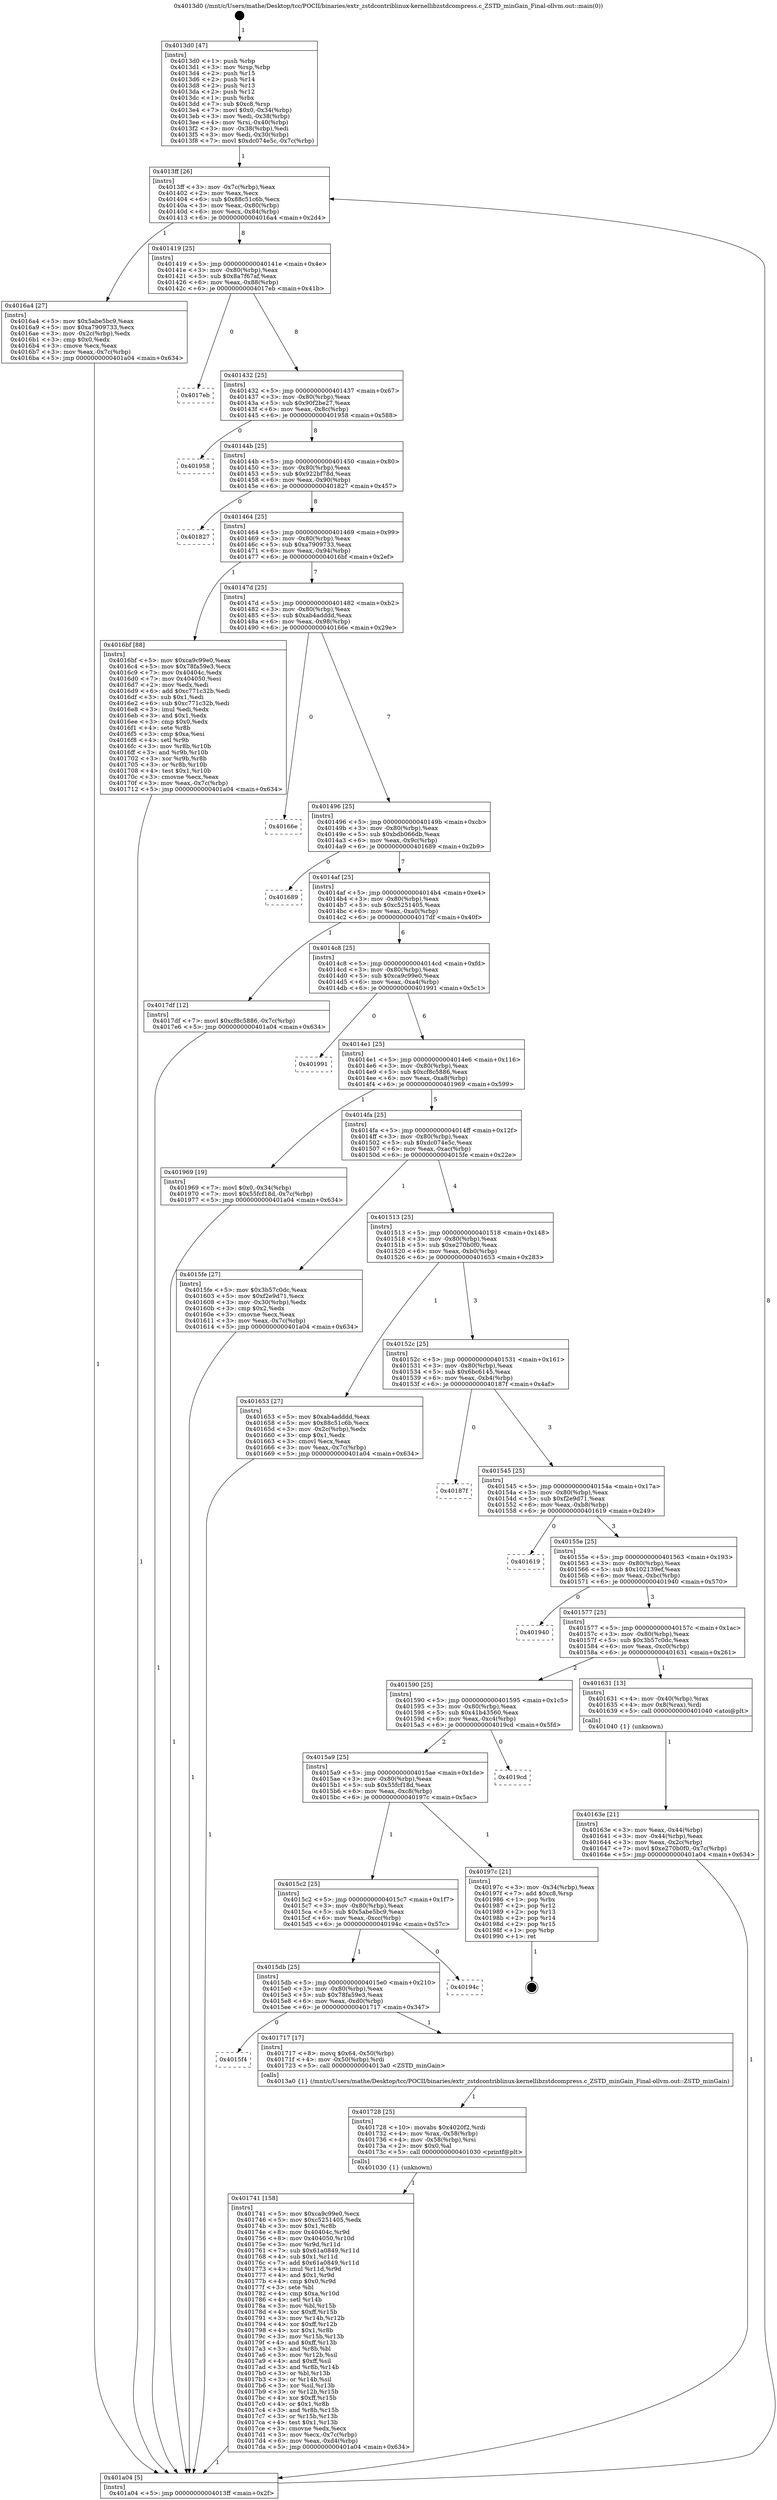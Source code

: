 digraph "0x4013d0" {
  label = "0x4013d0 (/mnt/c/Users/mathe/Desktop/tcc/POCII/binaries/extr_zstdcontriblinux-kernellibzstdcompress.c_ZSTD_minGain_Final-ollvm.out::main(0))"
  labelloc = "t"
  node[shape=record]

  Entry [label="",width=0.3,height=0.3,shape=circle,fillcolor=black,style=filled]
  "0x4013ff" [label="{
     0x4013ff [26]\l
     | [instrs]\l
     &nbsp;&nbsp;0x4013ff \<+3\>: mov -0x7c(%rbp),%eax\l
     &nbsp;&nbsp;0x401402 \<+2\>: mov %eax,%ecx\l
     &nbsp;&nbsp;0x401404 \<+6\>: sub $0x88c51c6b,%ecx\l
     &nbsp;&nbsp;0x40140a \<+3\>: mov %eax,-0x80(%rbp)\l
     &nbsp;&nbsp;0x40140d \<+6\>: mov %ecx,-0x84(%rbp)\l
     &nbsp;&nbsp;0x401413 \<+6\>: je 00000000004016a4 \<main+0x2d4\>\l
  }"]
  "0x4016a4" [label="{
     0x4016a4 [27]\l
     | [instrs]\l
     &nbsp;&nbsp;0x4016a4 \<+5\>: mov $0x5abe5bc9,%eax\l
     &nbsp;&nbsp;0x4016a9 \<+5\>: mov $0xa7909733,%ecx\l
     &nbsp;&nbsp;0x4016ae \<+3\>: mov -0x2c(%rbp),%edx\l
     &nbsp;&nbsp;0x4016b1 \<+3\>: cmp $0x0,%edx\l
     &nbsp;&nbsp;0x4016b4 \<+3\>: cmove %ecx,%eax\l
     &nbsp;&nbsp;0x4016b7 \<+3\>: mov %eax,-0x7c(%rbp)\l
     &nbsp;&nbsp;0x4016ba \<+5\>: jmp 0000000000401a04 \<main+0x634\>\l
  }"]
  "0x401419" [label="{
     0x401419 [25]\l
     | [instrs]\l
     &nbsp;&nbsp;0x401419 \<+5\>: jmp 000000000040141e \<main+0x4e\>\l
     &nbsp;&nbsp;0x40141e \<+3\>: mov -0x80(%rbp),%eax\l
     &nbsp;&nbsp;0x401421 \<+5\>: sub $0x8a7f67af,%eax\l
     &nbsp;&nbsp;0x401426 \<+6\>: mov %eax,-0x88(%rbp)\l
     &nbsp;&nbsp;0x40142c \<+6\>: je 00000000004017eb \<main+0x41b\>\l
  }"]
  Exit [label="",width=0.3,height=0.3,shape=circle,fillcolor=black,style=filled,peripheries=2]
  "0x4017eb" [label="{
     0x4017eb\l
  }", style=dashed]
  "0x401432" [label="{
     0x401432 [25]\l
     | [instrs]\l
     &nbsp;&nbsp;0x401432 \<+5\>: jmp 0000000000401437 \<main+0x67\>\l
     &nbsp;&nbsp;0x401437 \<+3\>: mov -0x80(%rbp),%eax\l
     &nbsp;&nbsp;0x40143a \<+5\>: sub $0x90f2be27,%eax\l
     &nbsp;&nbsp;0x40143f \<+6\>: mov %eax,-0x8c(%rbp)\l
     &nbsp;&nbsp;0x401445 \<+6\>: je 0000000000401958 \<main+0x588\>\l
  }"]
  "0x401741" [label="{
     0x401741 [158]\l
     | [instrs]\l
     &nbsp;&nbsp;0x401741 \<+5\>: mov $0xca9c99e0,%ecx\l
     &nbsp;&nbsp;0x401746 \<+5\>: mov $0xc5251405,%edx\l
     &nbsp;&nbsp;0x40174b \<+3\>: mov $0x1,%r8b\l
     &nbsp;&nbsp;0x40174e \<+8\>: mov 0x40404c,%r9d\l
     &nbsp;&nbsp;0x401756 \<+8\>: mov 0x404050,%r10d\l
     &nbsp;&nbsp;0x40175e \<+3\>: mov %r9d,%r11d\l
     &nbsp;&nbsp;0x401761 \<+7\>: sub $0x61a0849,%r11d\l
     &nbsp;&nbsp;0x401768 \<+4\>: sub $0x1,%r11d\l
     &nbsp;&nbsp;0x40176c \<+7\>: add $0x61a0849,%r11d\l
     &nbsp;&nbsp;0x401773 \<+4\>: imul %r11d,%r9d\l
     &nbsp;&nbsp;0x401777 \<+4\>: and $0x1,%r9d\l
     &nbsp;&nbsp;0x40177b \<+4\>: cmp $0x0,%r9d\l
     &nbsp;&nbsp;0x40177f \<+3\>: sete %bl\l
     &nbsp;&nbsp;0x401782 \<+4\>: cmp $0xa,%r10d\l
     &nbsp;&nbsp;0x401786 \<+4\>: setl %r14b\l
     &nbsp;&nbsp;0x40178a \<+3\>: mov %bl,%r15b\l
     &nbsp;&nbsp;0x40178d \<+4\>: xor $0xff,%r15b\l
     &nbsp;&nbsp;0x401791 \<+3\>: mov %r14b,%r12b\l
     &nbsp;&nbsp;0x401794 \<+4\>: xor $0xff,%r12b\l
     &nbsp;&nbsp;0x401798 \<+4\>: xor $0x1,%r8b\l
     &nbsp;&nbsp;0x40179c \<+3\>: mov %r15b,%r13b\l
     &nbsp;&nbsp;0x40179f \<+4\>: and $0xff,%r13b\l
     &nbsp;&nbsp;0x4017a3 \<+3\>: and %r8b,%bl\l
     &nbsp;&nbsp;0x4017a6 \<+3\>: mov %r12b,%sil\l
     &nbsp;&nbsp;0x4017a9 \<+4\>: and $0xff,%sil\l
     &nbsp;&nbsp;0x4017ad \<+3\>: and %r8b,%r14b\l
     &nbsp;&nbsp;0x4017b0 \<+3\>: or %bl,%r13b\l
     &nbsp;&nbsp;0x4017b3 \<+3\>: or %r14b,%sil\l
     &nbsp;&nbsp;0x4017b6 \<+3\>: xor %sil,%r13b\l
     &nbsp;&nbsp;0x4017b9 \<+3\>: or %r12b,%r15b\l
     &nbsp;&nbsp;0x4017bc \<+4\>: xor $0xff,%r15b\l
     &nbsp;&nbsp;0x4017c0 \<+4\>: or $0x1,%r8b\l
     &nbsp;&nbsp;0x4017c4 \<+3\>: and %r8b,%r15b\l
     &nbsp;&nbsp;0x4017c7 \<+3\>: or %r15b,%r13b\l
     &nbsp;&nbsp;0x4017ca \<+4\>: test $0x1,%r13b\l
     &nbsp;&nbsp;0x4017ce \<+3\>: cmovne %edx,%ecx\l
     &nbsp;&nbsp;0x4017d1 \<+3\>: mov %ecx,-0x7c(%rbp)\l
     &nbsp;&nbsp;0x4017d4 \<+6\>: mov %eax,-0xd4(%rbp)\l
     &nbsp;&nbsp;0x4017da \<+5\>: jmp 0000000000401a04 \<main+0x634\>\l
  }"]
  "0x401958" [label="{
     0x401958\l
  }", style=dashed]
  "0x40144b" [label="{
     0x40144b [25]\l
     | [instrs]\l
     &nbsp;&nbsp;0x40144b \<+5\>: jmp 0000000000401450 \<main+0x80\>\l
     &nbsp;&nbsp;0x401450 \<+3\>: mov -0x80(%rbp),%eax\l
     &nbsp;&nbsp;0x401453 \<+5\>: sub $0x922bf78d,%eax\l
     &nbsp;&nbsp;0x401458 \<+6\>: mov %eax,-0x90(%rbp)\l
     &nbsp;&nbsp;0x40145e \<+6\>: je 0000000000401827 \<main+0x457\>\l
  }"]
  "0x401728" [label="{
     0x401728 [25]\l
     | [instrs]\l
     &nbsp;&nbsp;0x401728 \<+10\>: movabs $0x4020f2,%rdi\l
     &nbsp;&nbsp;0x401732 \<+4\>: mov %rax,-0x58(%rbp)\l
     &nbsp;&nbsp;0x401736 \<+4\>: mov -0x58(%rbp),%rsi\l
     &nbsp;&nbsp;0x40173a \<+2\>: mov $0x0,%al\l
     &nbsp;&nbsp;0x40173c \<+5\>: call 0000000000401030 \<printf@plt\>\l
     | [calls]\l
     &nbsp;&nbsp;0x401030 \{1\} (unknown)\l
  }"]
  "0x401827" [label="{
     0x401827\l
  }", style=dashed]
  "0x401464" [label="{
     0x401464 [25]\l
     | [instrs]\l
     &nbsp;&nbsp;0x401464 \<+5\>: jmp 0000000000401469 \<main+0x99\>\l
     &nbsp;&nbsp;0x401469 \<+3\>: mov -0x80(%rbp),%eax\l
     &nbsp;&nbsp;0x40146c \<+5\>: sub $0xa7909733,%eax\l
     &nbsp;&nbsp;0x401471 \<+6\>: mov %eax,-0x94(%rbp)\l
     &nbsp;&nbsp;0x401477 \<+6\>: je 00000000004016bf \<main+0x2ef\>\l
  }"]
  "0x4015f4" [label="{
     0x4015f4\l
  }", style=dashed]
  "0x4016bf" [label="{
     0x4016bf [88]\l
     | [instrs]\l
     &nbsp;&nbsp;0x4016bf \<+5\>: mov $0xca9c99e0,%eax\l
     &nbsp;&nbsp;0x4016c4 \<+5\>: mov $0x78fa59e3,%ecx\l
     &nbsp;&nbsp;0x4016c9 \<+7\>: mov 0x40404c,%edx\l
     &nbsp;&nbsp;0x4016d0 \<+7\>: mov 0x404050,%esi\l
     &nbsp;&nbsp;0x4016d7 \<+2\>: mov %edx,%edi\l
     &nbsp;&nbsp;0x4016d9 \<+6\>: add $0xc771c32b,%edi\l
     &nbsp;&nbsp;0x4016df \<+3\>: sub $0x1,%edi\l
     &nbsp;&nbsp;0x4016e2 \<+6\>: sub $0xc771c32b,%edi\l
     &nbsp;&nbsp;0x4016e8 \<+3\>: imul %edi,%edx\l
     &nbsp;&nbsp;0x4016eb \<+3\>: and $0x1,%edx\l
     &nbsp;&nbsp;0x4016ee \<+3\>: cmp $0x0,%edx\l
     &nbsp;&nbsp;0x4016f1 \<+4\>: sete %r8b\l
     &nbsp;&nbsp;0x4016f5 \<+3\>: cmp $0xa,%esi\l
     &nbsp;&nbsp;0x4016f8 \<+4\>: setl %r9b\l
     &nbsp;&nbsp;0x4016fc \<+3\>: mov %r8b,%r10b\l
     &nbsp;&nbsp;0x4016ff \<+3\>: and %r9b,%r10b\l
     &nbsp;&nbsp;0x401702 \<+3\>: xor %r9b,%r8b\l
     &nbsp;&nbsp;0x401705 \<+3\>: or %r8b,%r10b\l
     &nbsp;&nbsp;0x401708 \<+4\>: test $0x1,%r10b\l
     &nbsp;&nbsp;0x40170c \<+3\>: cmovne %ecx,%eax\l
     &nbsp;&nbsp;0x40170f \<+3\>: mov %eax,-0x7c(%rbp)\l
     &nbsp;&nbsp;0x401712 \<+5\>: jmp 0000000000401a04 \<main+0x634\>\l
  }"]
  "0x40147d" [label="{
     0x40147d [25]\l
     | [instrs]\l
     &nbsp;&nbsp;0x40147d \<+5\>: jmp 0000000000401482 \<main+0xb2\>\l
     &nbsp;&nbsp;0x401482 \<+3\>: mov -0x80(%rbp),%eax\l
     &nbsp;&nbsp;0x401485 \<+5\>: sub $0xab4adddd,%eax\l
     &nbsp;&nbsp;0x40148a \<+6\>: mov %eax,-0x98(%rbp)\l
     &nbsp;&nbsp;0x401490 \<+6\>: je 000000000040166e \<main+0x29e\>\l
  }"]
  "0x401717" [label="{
     0x401717 [17]\l
     | [instrs]\l
     &nbsp;&nbsp;0x401717 \<+8\>: movq $0x64,-0x50(%rbp)\l
     &nbsp;&nbsp;0x40171f \<+4\>: mov -0x50(%rbp),%rdi\l
     &nbsp;&nbsp;0x401723 \<+5\>: call 00000000004013a0 \<ZSTD_minGain\>\l
     | [calls]\l
     &nbsp;&nbsp;0x4013a0 \{1\} (/mnt/c/Users/mathe/Desktop/tcc/POCII/binaries/extr_zstdcontriblinux-kernellibzstdcompress.c_ZSTD_minGain_Final-ollvm.out::ZSTD_minGain)\l
  }"]
  "0x40166e" [label="{
     0x40166e\l
  }", style=dashed]
  "0x401496" [label="{
     0x401496 [25]\l
     | [instrs]\l
     &nbsp;&nbsp;0x401496 \<+5\>: jmp 000000000040149b \<main+0xcb\>\l
     &nbsp;&nbsp;0x40149b \<+3\>: mov -0x80(%rbp),%eax\l
     &nbsp;&nbsp;0x40149e \<+5\>: sub $0xbdb066db,%eax\l
     &nbsp;&nbsp;0x4014a3 \<+6\>: mov %eax,-0x9c(%rbp)\l
     &nbsp;&nbsp;0x4014a9 \<+6\>: je 0000000000401689 \<main+0x2b9\>\l
  }"]
  "0x4015db" [label="{
     0x4015db [25]\l
     | [instrs]\l
     &nbsp;&nbsp;0x4015db \<+5\>: jmp 00000000004015e0 \<main+0x210\>\l
     &nbsp;&nbsp;0x4015e0 \<+3\>: mov -0x80(%rbp),%eax\l
     &nbsp;&nbsp;0x4015e3 \<+5\>: sub $0x78fa59e3,%eax\l
     &nbsp;&nbsp;0x4015e8 \<+6\>: mov %eax,-0xd0(%rbp)\l
     &nbsp;&nbsp;0x4015ee \<+6\>: je 0000000000401717 \<main+0x347\>\l
  }"]
  "0x401689" [label="{
     0x401689\l
  }", style=dashed]
  "0x4014af" [label="{
     0x4014af [25]\l
     | [instrs]\l
     &nbsp;&nbsp;0x4014af \<+5\>: jmp 00000000004014b4 \<main+0xe4\>\l
     &nbsp;&nbsp;0x4014b4 \<+3\>: mov -0x80(%rbp),%eax\l
     &nbsp;&nbsp;0x4014b7 \<+5\>: sub $0xc5251405,%eax\l
     &nbsp;&nbsp;0x4014bc \<+6\>: mov %eax,-0xa0(%rbp)\l
     &nbsp;&nbsp;0x4014c2 \<+6\>: je 00000000004017df \<main+0x40f\>\l
  }"]
  "0x40194c" [label="{
     0x40194c\l
  }", style=dashed]
  "0x4017df" [label="{
     0x4017df [12]\l
     | [instrs]\l
     &nbsp;&nbsp;0x4017df \<+7\>: movl $0xcf8c5886,-0x7c(%rbp)\l
     &nbsp;&nbsp;0x4017e6 \<+5\>: jmp 0000000000401a04 \<main+0x634\>\l
  }"]
  "0x4014c8" [label="{
     0x4014c8 [25]\l
     | [instrs]\l
     &nbsp;&nbsp;0x4014c8 \<+5\>: jmp 00000000004014cd \<main+0xfd\>\l
     &nbsp;&nbsp;0x4014cd \<+3\>: mov -0x80(%rbp),%eax\l
     &nbsp;&nbsp;0x4014d0 \<+5\>: sub $0xca9c99e0,%eax\l
     &nbsp;&nbsp;0x4014d5 \<+6\>: mov %eax,-0xa4(%rbp)\l
     &nbsp;&nbsp;0x4014db \<+6\>: je 0000000000401991 \<main+0x5c1\>\l
  }"]
  "0x4015c2" [label="{
     0x4015c2 [25]\l
     | [instrs]\l
     &nbsp;&nbsp;0x4015c2 \<+5\>: jmp 00000000004015c7 \<main+0x1f7\>\l
     &nbsp;&nbsp;0x4015c7 \<+3\>: mov -0x80(%rbp),%eax\l
     &nbsp;&nbsp;0x4015ca \<+5\>: sub $0x5abe5bc9,%eax\l
     &nbsp;&nbsp;0x4015cf \<+6\>: mov %eax,-0xcc(%rbp)\l
     &nbsp;&nbsp;0x4015d5 \<+6\>: je 000000000040194c \<main+0x57c\>\l
  }"]
  "0x401991" [label="{
     0x401991\l
  }", style=dashed]
  "0x4014e1" [label="{
     0x4014e1 [25]\l
     | [instrs]\l
     &nbsp;&nbsp;0x4014e1 \<+5\>: jmp 00000000004014e6 \<main+0x116\>\l
     &nbsp;&nbsp;0x4014e6 \<+3\>: mov -0x80(%rbp),%eax\l
     &nbsp;&nbsp;0x4014e9 \<+5\>: sub $0xcf8c5886,%eax\l
     &nbsp;&nbsp;0x4014ee \<+6\>: mov %eax,-0xa8(%rbp)\l
     &nbsp;&nbsp;0x4014f4 \<+6\>: je 0000000000401969 \<main+0x599\>\l
  }"]
  "0x40197c" [label="{
     0x40197c [21]\l
     | [instrs]\l
     &nbsp;&nbsp;0x40197c \<+3\>: mov -0x34(%rbp),%eax\l
     &nbsp;&nbsp;0x40197f \<+7\>: add $0xc8,%rsp\l
     &nbsp;&nbsp;0x401986 \<+1\>: pop %rbx\l
     &nbsp;&nbsp;0x401987 \<+2\>: pop %r12\l
     &nbsp;&nbsp;0x401989 \<+2\>: pop %r13\l
     &nbsp;&nbsp;0x40198b \<+2\>: pop %r14\l
     &nbsp;&nbsp;0x40198d \<+2\>: pop %r15\l
     &nbsp;&nbsp;0x40198f \<+1\>: pop %rbp\l
     &nbsp;&nbsp;0x401990 \<+1\>: ret\l
  }"]
  "0x401969" [label="{
     0x401969 [19]\l
     | [instrs]\l
     &nbsp;&nbsp;0x401969 \<+7\>: movl $0x0,-0x34(%rbp)\l
     &nbsp;&nbsp;0x401970 \<+7\>: movl $0x55fcf18d,-0x7c(%rbp)\l
     &nbsp;&nbsp;0x401977 \<+5\>: jmp 0000000000401a04 \<main+0x634\>\l
  }"]
  "0x4014fa" [label="{
     0x4014fa [25]\l
     | [instrs]\l
     &nbsp;&nbsp;0x4014fa \<+5\>: jmp 00000000004014ff \<main+0x12f\>\l
     &nbsp;&nbsp;0x4014ff \<+3\>: mov -0x80(%rbp),%eax\l
     &nbsp;&nbsp;0x401502 \<+5\>: sub $0xdc074e5c,%eax\l
     &nbsp;&nbsp;0x401507 \<+6\>: mov %eax,-0xac(%rbp)\l
     &nbsp;&nbsp;0x40150d \<+6\>: je 00000000004015fe \<main+0x22e\>\l
  }"]
  "0x4015a9" [label="{
     0x4015a9 [25]\l
     | [instrs]\l
     &nbsp;&nbsp;0x4015a9 \<+5\>: jmp 00000000004015ae \<main+0x1de\>\l
     &nbsp;&nbsp;0x4015ae \<+3\>: mov -0x80(%rbp),%eax\l
     &nbsp;&nbsp;0x4015b1 \<+5\>: sub $0x55fcf18d,%eax\l
     &nbsp;&nbsp;0x4015b6 \<+6\>: mov %eax,-0xc8(%rbp)\l
     &nbsp;&nbsp;0x4015bc \<+6\>: je 000000000040197c \<main+0x5ac\>\l
  }"]
  "0x4015fe" [label="{
     0x4015fe [27]\l
     | [instrs]\l
     &nbsp;&nbsp;0x4015fe \<+5\>: mov $0x3b57c0dc,%eax\l
     &nbsp;&nbsp;0x401603 \<+5\>: mov $0xf2e9d71,%ecx\l
     &nbsp;&nbsp;0x401608 \<+3\>: mov -0x30(%rbp),%edx\l
     &nbsp;&nbsp;0x40160b \<+3\>: cmp $0x2,%edx\l
     &nbsp;&nbsp;0x40160e \<+3\>: cmovne %ecx,%eax\l
     &nbsp;&nbsp;0x401611 \<+3\>: mov %eax,-0x7c(%rbp)\l
     &nbsp;&nbsp;0x401614 \<+5\>: jmp 0000000000401a04 \<main+0x634\>\l
  }"]
  "0x401513" [label="{
     0x401513 [25]\l
     | [instrs]\l
     &nbsp;&nbsp;0x401513 \<+5\>: jmp 0000000000401518 \<main+0x148\>\l
     &nbsp;&nbsp;0x401518 \<+3\>: mov -0x80(%rbp),%eax\l
     &nbsp;&nbsp;0x40151b \<+5\>: sub $0xe270b0f0,%eax\l
     &nbsp;&nbsp;0x401520 \<+6\>: mov %eax,-0xb0(%rbp)\l
     &nbsp;&nbsp;0x401526 \<+6\>: je 0000000000401653 \<main+0x283\>\l
  }"]
  "0x401a04" [label="{
     0x401a04 [5]\l
     | [instrs]\l
     &nbsp;&nbsp;0x401a04 \<+5\>: jmp 00000000004013ff \<main+0x2f\>\l
  }"]
  "0x4013d0" [label="{
     0x4013d0 [47]\l
     | [instrs]\l
     &nbsp;&nbsp;0x4013d0 \<+1\>: push %rbp\l
     &nbsp;&nbsp;0x4013d1 \<+3\>: mov %rsp,%rbp\l
     &nbsp;&nbsp;0x4013d4 \<+2\>: push %r15\l
     &nbsp;&nbsp;0x4013d6 \<+2\>: push %r14\l
     &nbsp;&nbsp;0x4013d8 \<+2\>: push %r13\l
     &nbsp;&nbsp;0x4013da \<+2\>: push %r12\l
     &nbsp;&nbsp;0x4013dc \<+1\>: push %rbx\l
     &nbsp;&nbsp;0x4013dd \<+7\>: sub $0xc8,%rsp\l
     &nbsp;&nbsp;0x4013e4 \<+7\>: movl $0x0,-0x34(%rbp)\l
     &nbsp;&nbsp;0x4013eb \<+3\>: mov %edi,-0x38(%rbp)\l
     &nbsp;&nbsp;0x4013ee \<+4\>: mov %rsi,-0x40(%rbp)\l
     &nbsp;&nbsp;0x4013f2 \<+3\>: mov -0x38(%rbp),%edi\l
     &nbsp;&nbsp;0x4013f5 \<+3\>: mov %edi,-0x30(%rbp)\l
     &nbsp;&nbsp;0x4013f8 \<+7\>: movl $0xdc074e5c,-0x7c(%rbp)\l
  }"]
  "0x4019cd" [label="{
     0x4019cd\l
  }", style=dashed]
  "0x401653" [label="{
     0x401653 [27]\l
     | [instrs]\l
     &nbsp;&nbsp;0x401653 \<+5\>: mov $0xab4adddd,%eax\l
     &nbsp;&nbsp;0x401658 \<+5\>: mov $0x88c51c6b,%ecx\l
     &nbsp;&nbsp;0x40165d \<+3\>: mov -0x2c(%rbp),%edx\l
     &nbsp;&nbsp;0x401660 \<+3\>: cmp $0x1,%edx\l
     &nbsp;&nbsp;0x401663 \<+3\>: cmovl %ecx,%eax\l
     &nbsp;&nbsp;0x401666 \<+3\>: mov %eax,-0x7c(%rbp)\l
     &nbsp;&nbsp;0x401669 \<+5\>: jmp 0000000000401a04 \<main+0x634\>\l
  }"]
  "0x40152c" [label="{
     0x40152c [25]\l
     | [instrs]\l
     &nbsp;&nbsp;0x40152c \<+5\>: jmp 0000000000401531 \<main+0x161\>\l
     &nbsp;&nbsp;0x401531 \<+3\>: mov -0x80(%rbp),%eax\l
     &nbsp;&nbsp;0x401534 \<+5\>: sub $0x6bc6145,%eax\l
     &nbsp;&nbsp;0x401539 \<+6\>: mov %eax,-0xb4(%rbp)\l
     &nbsp;&nbsp;0x40153f \<+6\>: je 000000000040187f \<main+0x4af\>\l
  }"]
  "0x40163e" [label="{
     0x40163e [21]\l
     | [instrs]\l
     &nbsp;&nbsp;0x40163e \<+3\>: mov %eax,-0x44(%rbp)\l
     &nbsp;&nbsp;0x401641 \<+3\>: mov -0x44(%rbp),%eax\l
     &nbsp;&nbsp;0x401644 \<+3\>: mov %eax,-0x2c(%rbp)\l
     &nbsp;&nbsp;0x401647 \<+7\>: movl $0xe270b0f0,-0x7c(%rbp)\l
     &nbsp;&nbsp;0x40164e \<+5\>: jmp 0000000000401a04 \<main+0x634\>\l
  }"]
  "0x40187f" [label="{
     0x40187f\l
  }", style=dashed]
  "0x401545" [label="{
     0x401545 [25]\l
     | [instrs]\l
     &nbsp;&nbsp;0x401545 \<+5\>: jmp 000000000040154a \<main+0x17a\>\l
     &nbsp;&nbsp;0x40154a \<+3\>: mov -0x80(%rbp),%eax\l
     &nbsp;&nbsp;0x40154d \<+5\>: sub $0xf2e9d71,%eax\l
     &nbsp;&nbsp;0x401552 \<+6\>: mov %eax,-0xb8(%rbp)\l
     &nbsp;&nbsp;0x401558 \<+6\>: je 0000000000401619 \<main+0x249\>\l
  }"]
  "0x401590" [label="{
     0x401590 [25]\l
     | [instrs]\l
     &nbsp;&nbsp;0x401590 \<+5\>: jmp 0000000000401595 \<main+0x1c5\>\l
     &nbsp;&nbsp;0x401595 \<+3\>: mov -0x80(%rbp),%eax\l
     &nbsp;&nbsp;0x401598 \<+5\>: sub $0x41b43560,%eax\l
     &nbsp;&nbsp;0x40159d \<+6\>: mov %eax,-0xc4(%rbp)\l
     &nbsp;&nbsp;0x4015a3 \<+6\>: je 00000000004019cd \<main+0x5fd\>\l
  }"]
  "0x401619" [label="{
     0x401619\l
  }", style=dashed]
  "0x40155e" [label="{
     0x40155e [25]\l
     | [instrs]\l
     &nbsp;&nbsp;0x40155e \<+5\>: jmp 0000000000401563 \<main+0x193\>\l
     &nbsp;&nbsp;0x401563 \<+3\>: mov -0x80(%rbp),%eax\l
     &nbsp;&nbsp;0x401566 \<+5\>: sub $0x102139ef,%eax\l
     &nbsp;&nbsp;0x40156b \<+6\>: mov %eax,-0xbc(%rbp)\l
     &nbsp;&nbsp;0x401571 \<+6\>: je 0000000000401940 \<main+0x570\>\l
  }"]
  "0x401631" [label="{
     0x401631 [13]\l
     | [instrs]\l
     &nbsp;&nbsp;0x401631 \<+4\>: mov -0x40(%rbp),%rax\l
     &nbsp;&nbsp;0x401635 \<+4\>: mov 0x8(%rax),%rdi\l
     &nbsp;&nbsp;0x401639 \<+5\>: call 0000000000401040 \<atoi@plt\>\l
     | [calls]\l
     &nbsp;&nbsp;0x401040 \{1\} (unknown)\l
  }"]
  "0x401940" [label="{
     0x401940\l
  }", style=dashed]
  "0x401577" [label="{
     0x401577 [25]\l
     | [instrs]\l
     &nbsp;&nbsp;0x401577 \<+5\>: jmp 000000000040157c \<main+0x1ac\>\l
     &nbsp;&nbsp;0x40157c \<+3\>: mov -0x80(%rbp),%eax\l
     &nbsp;&nbsp;0x40157f \<+5\>: sub $0x3b57c0dc,%eax\l
     &nbsp;&nbsp;0x401584 \<+6\>: mov %eax,-0xc0(%rbp)\l
     &nbsp;&nbsp;0x40158a \<+6\>: je 0000000000401631 \<main+0x261\>\l
  }"]
  Entry -> "0x4013d0" [label=" 1"]
  "0x4013ff" -> "0x4016a4" [label=" 1"]
  "0x4013ff" -> "0x401419" [label=" 8"]
  "0x40197c" -> Exit [label=" 1"]
  "0x401419" -> "0x4017eb" [label=" 0"]
  "0x401419" -> "0x401432" [label=" 8"]
  "0x401969" -> "0x401a04" [label=" 1"]
  "0x401432" -> "0x401958" [label=" 0"]
  "0x401432" -> "0x40144b" [label=" 8"]
  "0x4017df" -> "0x401a04" [label=" 1"]
  "0x40144b" -> "0x401827" [label=" 0"]
  "0x40144b" -> "0x401464" [label=" 8"]
  "0x401741" -> "0x401a04" [label=" 1"]
  "0x401464" -> "0x4016bf" [label=" 1"]
  "0x401464" -> "0x40147d" [label=" 7"]
  "0x401728" -> "0x401741" [label=" 1"]
  "0x40147d" -> "0x40166e" [label=" 0"]
  "0x40147d" -> "0x401496" [label=" 7"]
  "0x401717" -> "0x401728" [label=" 1"]
  "0x401496" -> "0x401689" [label=" 0"]
  "0x401496" -> "0x4014af" [label=" 7"]
  "0x4015db" -> "0x401717" [label=" 1"]
  "0x4014af" -> "0x4017df" [label=" 1"]
  "0x4014af" -> "0x4014c8" [label=" 6"]
  "0x4015db" -> "0x4015f4" [label=" 0"]
  "0x4014c8" -> "0x401991" [label=" 0"]
  "0x4014c8" -> "0x4014e1" [label=" 6"]
  "0x4015c2" -> "0x40194c" [label=" 0"]
  "0x4014e1" -> "0x401969" [label=" 1"]
  "0x4014e1" -> "0x4014fa" [label=" 5"]
  "0x4015c2" -> "0x4015db" [label=" 1"]
  "0x4014fa" -> "0x4015fe" [label=" 1"]
  "0x4014fa" -> "0x401513" [label=" 4"]
  "0x4015fe" -> "0x401a04" [label=" 1"]
  "0x4013d0" -> "0x4013ff" [label=" 1"]
  "0x401a04" -> "0x4013ff" [label=" 8"]
  "0x4015a9" -> "0x40197c" [label=" 1"]
  "0x401513" -> "0x401653" [label=" 1"]
  "0x401513" -> "0x40152c" [label=" 3"]
  "0x4015a9" -> "0x4015c2" [label=" 1"]
  "0x40152c" -> "0x40187f" [label=" 0"]
  "0x40152c" -> "0x401545" [label=" 3"]
  "0x401590" -> "0x4019cd" [label=" 0"]
  "0x401545" -> "0x401619" [label=" 0"]
  "0x401545" -> "0x40155e" [label=" 3"]
  "0x401590" -> "0x4015a9" [label=" 2"]
  "0x40155e" -> "0x401940" [label=" 0"]
  "0x40155e" -> "0x401577" [label=" 3"]
  "0x4016bf" -> "0x401a04" [label=" 1"]
  "0x401577" -> "0x401631" [label=" 1"]
  "0x401577" -> "0x401590" [label=" 2"]
  "0x401631" -> "0x40163e" [label=" 1"]
  "0x40163e" -> "0x401a04" [label=" 1"]
  "0x401653" -> "0x401a04" [label=" 1"]
  "0x4016a4" -> "0x401a04" [label=" 1"]
}
